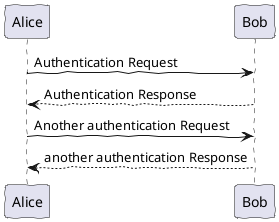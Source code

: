 @startuml
skinparam handwritten true

Alice -> Bob: Authentication Request
Bob --> Alice: Authentication Response

Alice -> Bob: Another authentication Request
Alice <-- Bob: another authentication Response
@enduml